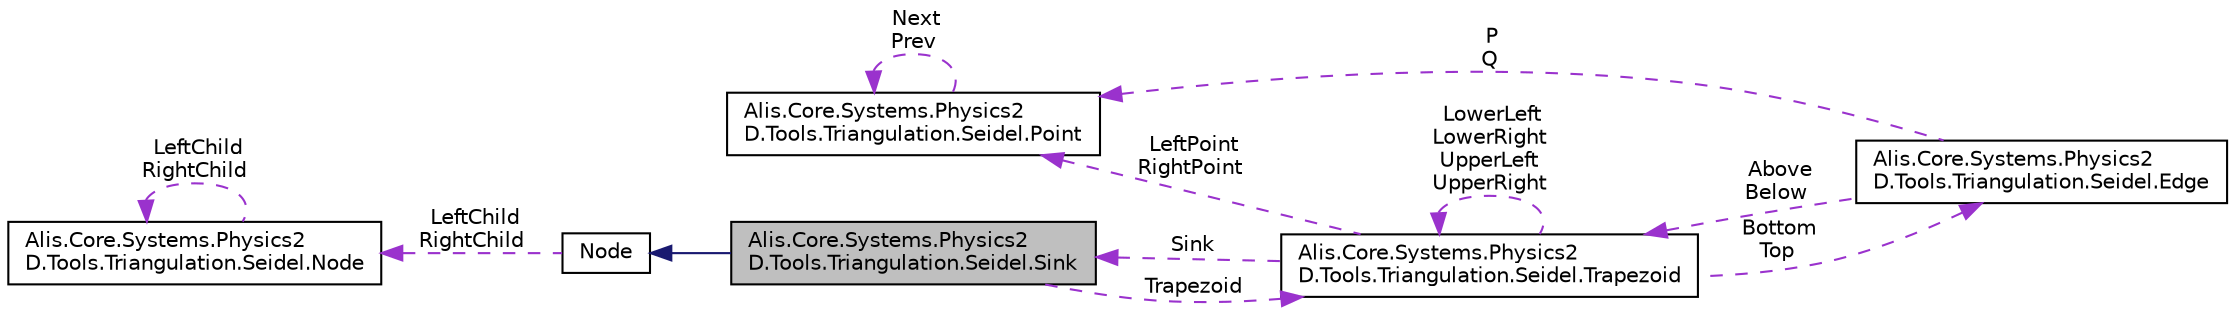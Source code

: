 digraph "Alis.Core.Systems.Physics2D.Tools.Triangulation.Seidel.Sink"
{
 // LATEX_PDF_SIZE
  edge [fontname="Helvetica",fontsize="10",labelfontname="Helvetica",labelfontsize="10"];
  node [fontname="Helvetica",fontsize="10",shape=record];
  rankdir="LR";
  Node1 [label="Alis.Core.Systems.Physics2\lD.Tools.Triangulation.Seidel.Sink",height=0.2,width=0.4,color="black", fillcolor="grey75", style="filled", fontcolor="black",tooltip="The sink class"];
  Node2 -> Node1 [dir="back",color="midnightblue",fontsize="10",style="solid",fontname="Helvetica"];
  Node2 [label="Node",height=0.2,width=0.4,color="black", fillcolor="white", style="filled",URL="$class_alis_1_1_core_1_1_systems_1_1_physics2_d_1_1_tools_1_1_triangulation_1_1_seidel_1_1_node.html",tooltip="The node class"];
  Node3 -> Node2 [dir="back",color="darkorchid3",fontsize="10",style="dashed",label=" LeftChild\nRightChild" ,fontname="Helvetica"];
  Node3 [label="Alis.Core.Systems.Physics2\lD.Tools.Triangulation.Seidel.Node",height=0.2,width=0.4,color="black", fillcolor="white", style="filled",URL="$class_alis_1_1_core_1_1_systems_1_1_physics2_d_1_1_tools_1_1_triangulation_1_1_seidel_1_1_node.html",tooltip="The node class"];
  Node3 -> Node3 [dir="back",color="darkorchid3",fontsize="10",style="dashed",label=" LeftChild\nRightChild" ,fontname="Helvetica"];
  Node4 -> Node1 [dir="back",color="darkorchid3",fontsize="10",style="dashed",label=" Trapezoid" ,fontname="Helvetica"];
  Node4 [label="Alis.Core.Systems.Physics2\lD.Tools.Triangulation.Seidel.Trapezoid",height=0.2,width=0.4,color="black", fillcolor="white", style="filled",URL="$class_alis_1_1_core_1_1_systems_1_1_physics2_d_1_1_tools_1_1_triangulation_1_1_seidel_1_1_trapezoid.html",tooltip="The trapezoid class"];
  Node4 -> Node4 [dir="back",color="darkorchid3",fontsize="10",style="dashed",label=" LowerLeft\nLowerRight\nUpperLeft\nUpperRight" ,fontname="Helvetica"];
  Node5 -> Node4 [dir="back",color="darkorchid3",fontsize="10",style="dashed",label=" Bottom\nTop" ,fontname="Helvetica"];
  Node5 [label="Alis.Core.Systems.Physics2\lD.Tools.Triangulation.Seidel.Edge",height=0.2,width=0.4,color="black", fillcolor="white", style="filled",URL="$class_alis_1_1_core_1_1_systems_1_1_physics2_d_1_1_tools_1_1_triangulation_1_1_seidel_1_1_edge.html",tooltip="The edge class"];
  Node4 -> Node5 [dir="back",color="darkorchid3",fontsize="10",style="dashed",label=" Above\nBelow" ,fontname="Helvetica"];
  Node6 -> Node5 [dir="back",color="darkorchid3",fontsize="10",style="dashed",label=" P\nQ" ,fontname="Helvetica"];
  Node6 [label="Alis.Core.Systems.Physics2\lD.Tools.Triangulation.Seidel.Point",height=0.2,width=0.4,color="black", fillcolor="white", style="filled",URL="$class_alis_1_1_core_1_1_systems_1_1_physics2_d_1_1_tools_1_1_triangulation_1_1_seidel_1_1_point.html",tooltip="The point class"];
  Node6 -> Node6 [dir="back",color="darkorchid3",fontsize="10",style="dashed",label=" Next\nPrev" ,fontname="Helvetica"];
  Node6 -> Node4 [dir="back",color="darkorchid3",fontsize="10",style="dashed",label=" LeftPoint\nRightPoint" ,fontname="Helvetica"];
  Node1 -> Node4 [dir="back",color="darkorchid3",fontsize="10",style="dashed",label=" Sink" ,fontname="Helvetica"];
}
